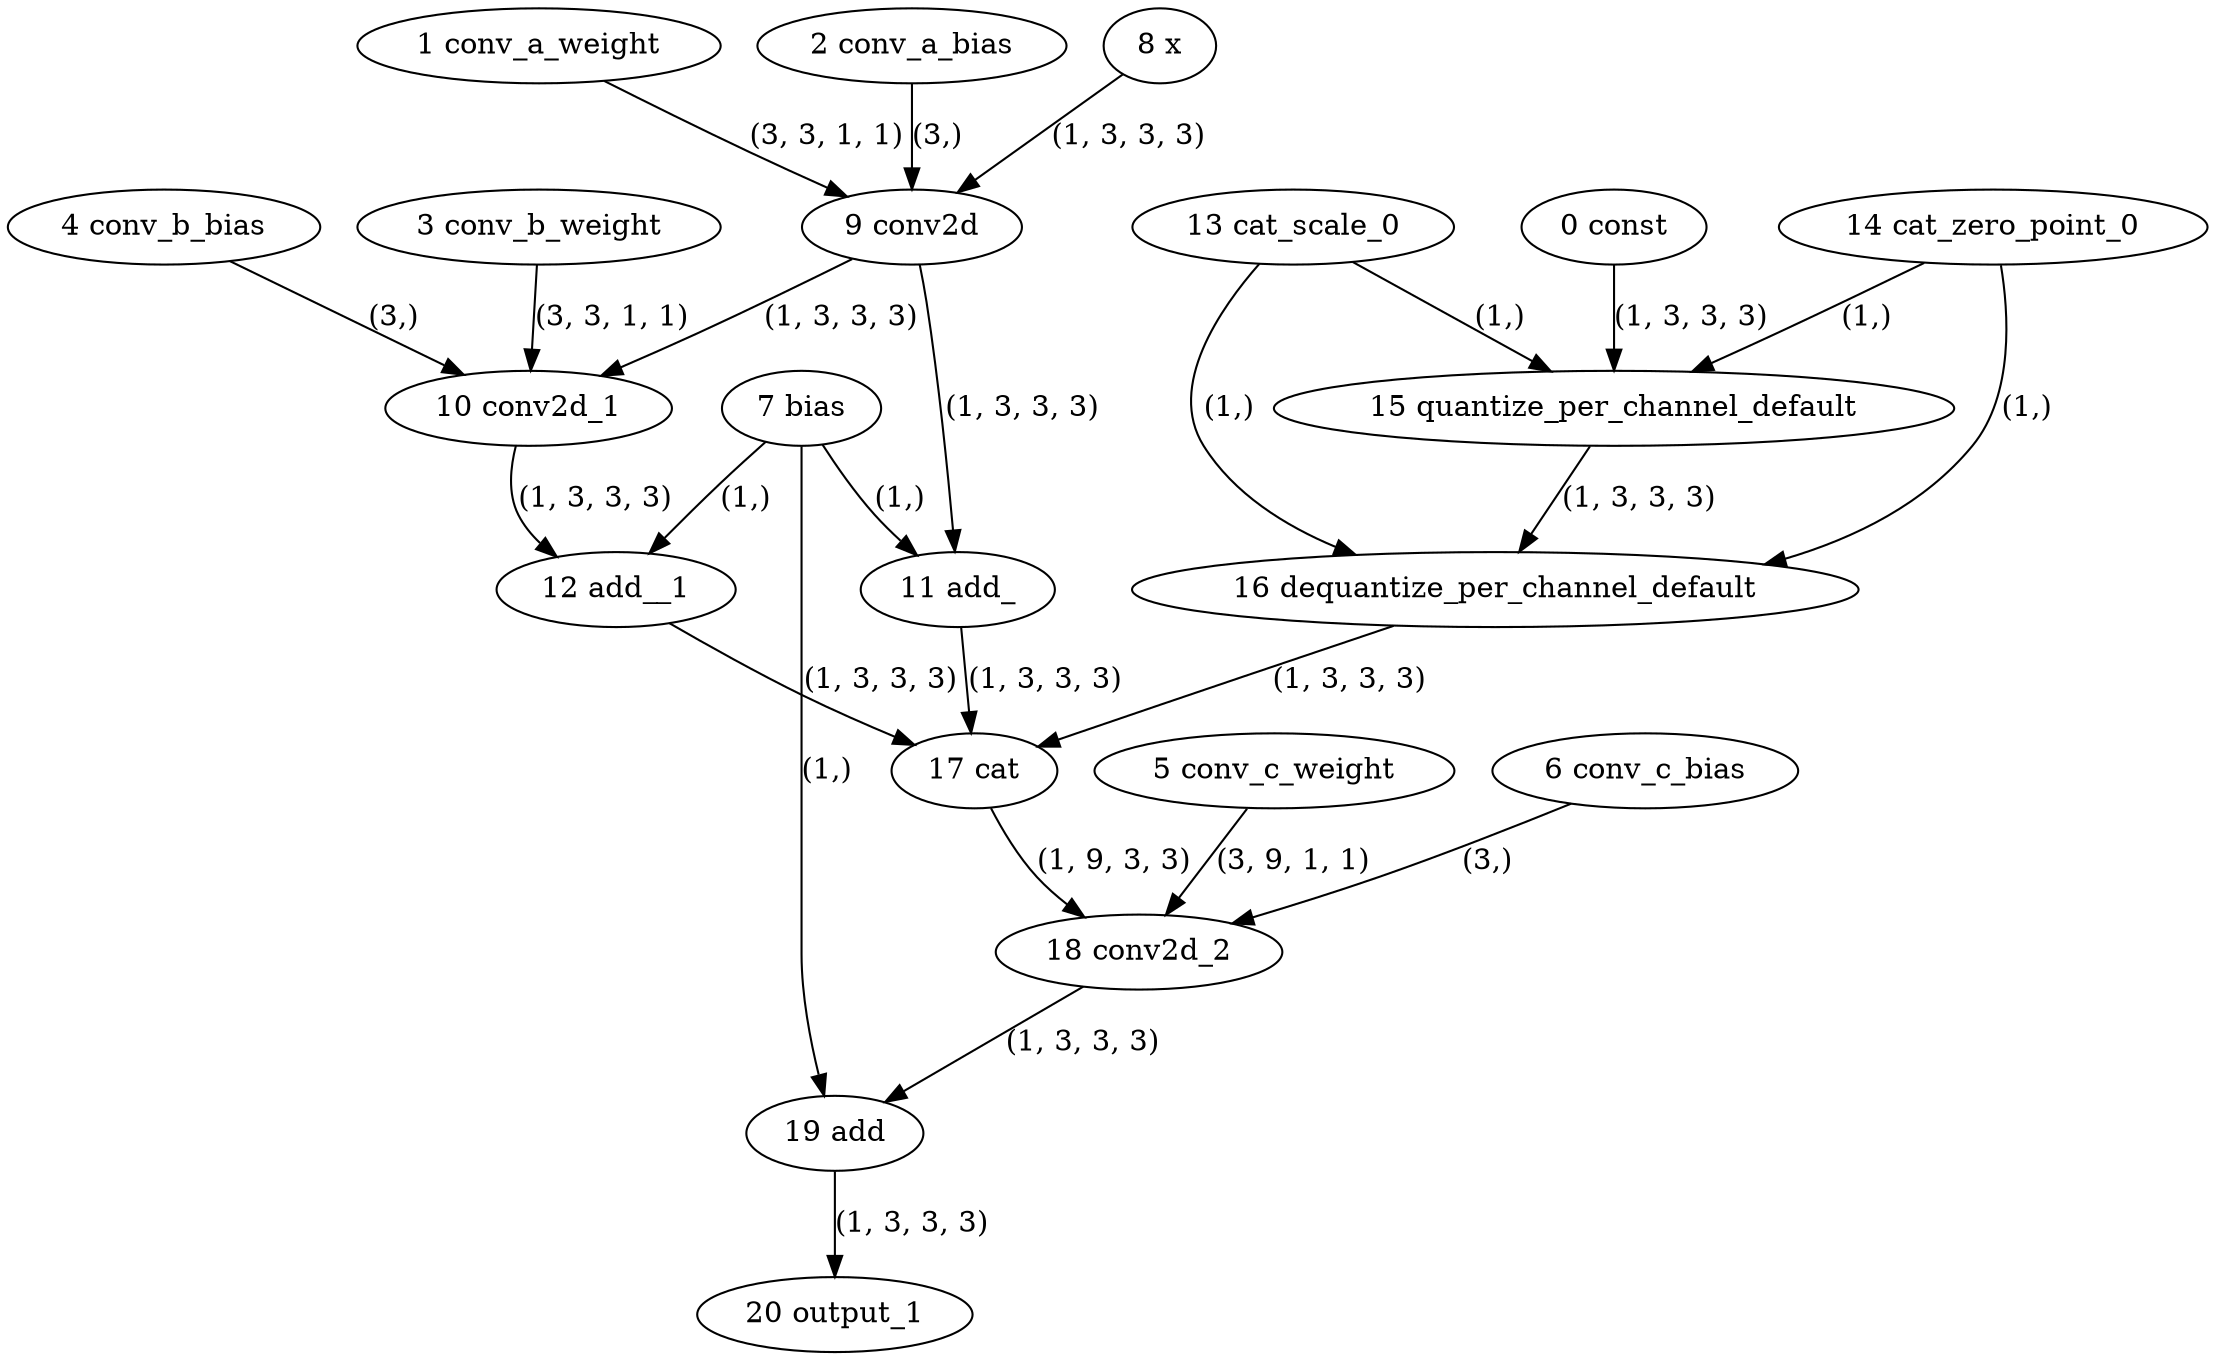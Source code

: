 strict digraph  {
"0 const" [id=0, type=get_attr];
"1 conv_a_weight" [id=1, type=get_attr];
"2 conv_a_bias" [id=2, type=get_attr];
"3 conv_b_weight" [id=3, type=get_attr];
"4 conv_b_bias" [id=4, type=get_attr];
"5 conv_c_weight" [id=5, type=get_attr];
"6 conv_c_bias" [id=6, type=get_attr];
"7 bias" [id=7, type=get_attr];
"8 x" [id=8, type=input];
"9 conv2d" [id=9, type=conv2d];
"10 conv2d_1" [id=10, type=conv2d];
"11 add_" [id=11, type=add_];
"12 add__1" [id=12, type=add_];
"13 cat_scale_0" [id=13, type=get_attr];
"14 cat_zero_point_0" [id=14, type=get_attr];
"15 quantize_per_channel_default" [id=15, type=quantize_per_channel];
"16 dequantize_per_channel_default" [id=16, type=dequantize_per_channel];
"17 cat" [id=17, type=cat];
"18 conv2d_2" [id=18, type=conv2d];
"19 add" [id=19, type=add];
"20 output_1" [id=20, type=output];
"0 const" -> "15 quantize_per_channel_default"  [label="(1, 3, 3, 3)", style=solid];
"1 conv_a_weight" -> "9 conv2d"  [label="(3, 3, 1, 1)", style=solid];
"2 conv_a_bias" -> "9 conv2d"  [label="(3,)", style=solid];
"3 conv_b_weight" -> "10 conv2d_1"  [label="(3, 3, 1, 1)", style=solid];
"4 conv_b_bias" -> "10 conv2d_1"  [label="(3,)", style=solid];
"5 conv_c_weight" -> "18 conv2d_2"  [label="(3, 9, 1, 1)", style=solid];
"6 conv_c_bias" -> "18 conv2d_2"  [label="(3,)", style=solid];
"7 bias" -> "11 add_"  [label="(1,)", style=solid];
"7 bias" -> "12 add__1"  [label="(1,)", style=solid];
"7 bias" -> "19 add"  [label="(1,)", style=solid];
"8 x" -> "9 conv2d"  [label="(1, 3, 3, 3)", style=solid];
"9 conv2d" -> "10 conv2d_1"  [label="(1, 3, 3, 3)", style=solid];
"9 conv2d" -> "11 add_"  [label="(1, 3, 3, 3)", style=solid];
"10 conv2d_1" -> "12 add__1"  [label="(1, 3, 3, 3)", style=solid];
"11 add_" -> "17 cat"  [label="(1, 3, 3, 3)", style=solid];
"12 add__1" -> "17 cat"  [label="(1, 3, 3, 3)", style=solid];
"13 cat_scale_0" -> "15 quantize_per_channel_default"  [label="(1,)", style=solid];
"13 cat_scale_0" -> "16 dequantize_per_channel_default"  [label="(1,)", style=solid];
"14 cat_zero_point_0" -> "15 quantize_per_channel_default"  [label="(1,)", style=solid];
"14 cat_zero_point_0" -> "16 dequantize_per_channel_default"  [label="(1,)", style=solid];
"15 quantize_per_channel_default" -> "16 dequantize_per_channel_default"  [label="(1, 3, 3, 3)", style=solid];
"16 dequantize_per_channel_default" -> "17 cat"  [label="(1, 3, 3, 3)", style=solid];
"17 cat" -> "18 conv2d_2"  [label="(1, 9, 3, 3)", style=solid];
"18 conv2d_2" -> "19 add"  [label="(1, 3, 3, 3)", style=solid];
"19 add" -> "20 output_1"  [label="(1, 3, 3, 3)", style=solid];
}
